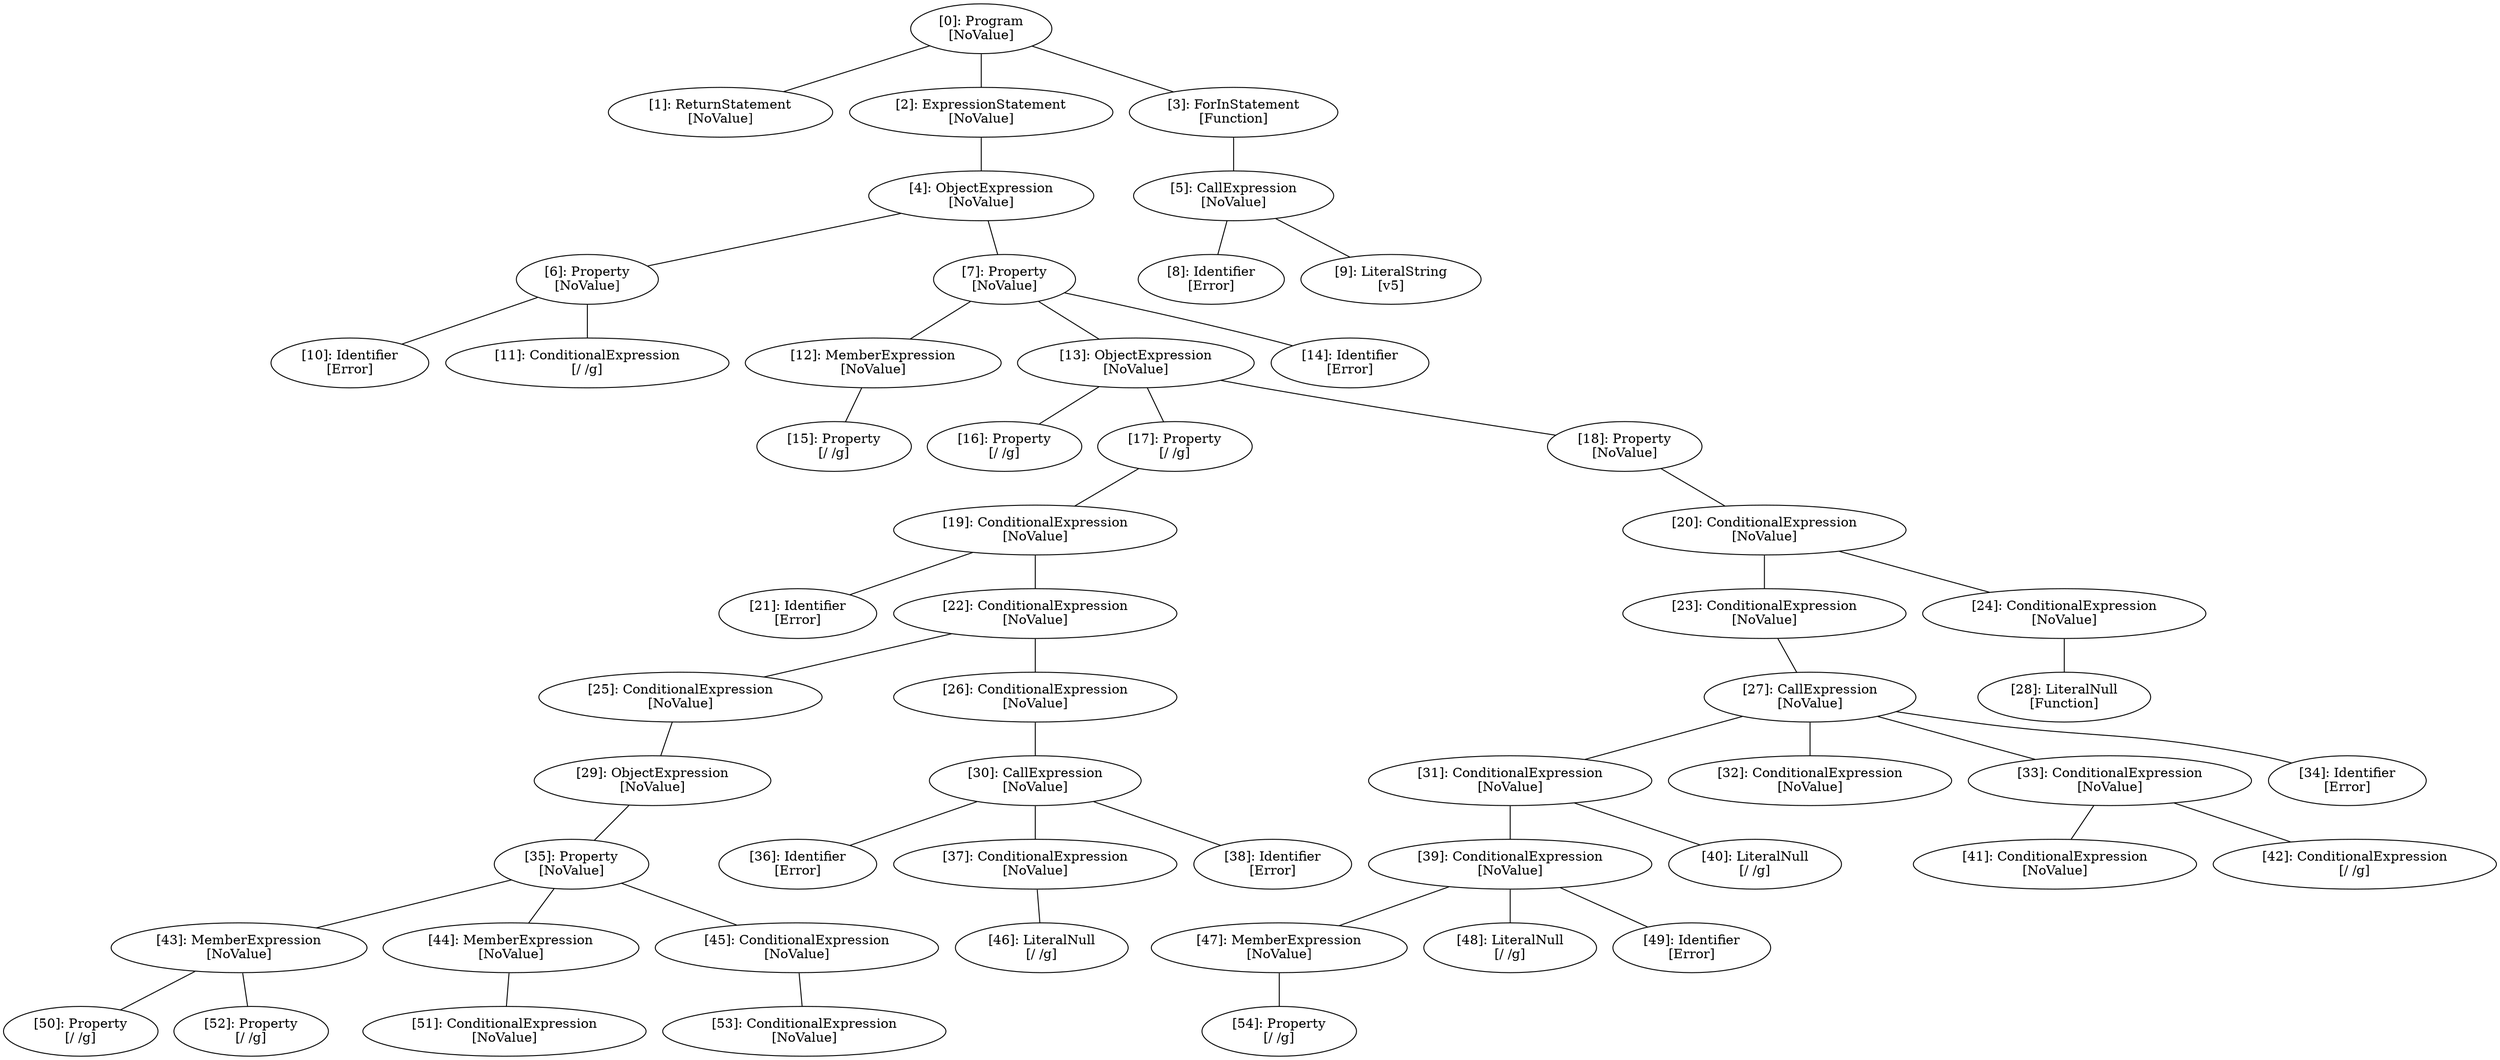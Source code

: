 // Result
graph {
	0 [label="[0]: Program
[NoValue]"]
	1 [label="[1]: ReturnStatement
[NoValue]"]
	2 [label="[2]: ExpressionStatement
[NoValue]"]
	3 [label="[3]: ForInStatement
[Function]"]
	4 [label="[4]: ObjectExpression
[NoValue]"]
	5 [label="[5]: CallExpression
[NoValue]"]
	6 [label="[6]: Property
[NoValue]"]
	7 [label="[7]: Property
[NoValue]"]
	8 [label="[8]: Identifier
[Error]"]
	9 [label="[9]: LiteralString
[v5]"]
	10 [label="[10]: Identifier
[Error]"]
	11 [label="[11]: ConditionalExpression
[/ /g]"]
	12 [label="[12]: MemberExpression
[NoValue]"]
	13 [label="[13]: ObjectExpression
[NoValue]"]
	14 [label="[14]: Identifier
[Error]"]
	15 [label="[15]: Property
[/ /g]"]
	16 [label="[16]: Property
[/ /g]"]
	17 [label="[17]: Property
[/ /g]"]
	18 [label="[18]: Property
[NoValue]"]
	19 [label="[19]: ConditionalExpression
[NoValue]"]
	20 [label="[20]: ConditionalExpression
[NoValue]"]
	21 [label="[21]: Identifier
[Error]"]
	22 [label="[22]: ConditionalExpression
[NoValue]"]
	23 [label="[23]: ConditionalExpression
[NoValue]"]
	24 [label="[24]: ConditionalExpression
[NoValue]"]
	25 [label="[25]: ConditionalExpression
[NoValue]"]
	26 [label="[26]: ConditionalExpression
[NoValue]"]
	27 [label="[27]: CallExpression
[NoValue]"]
	28 [label="[28]: LiteralNull
[Function]"]
	29 [label="[29]: ObjectExpression
[NoValue]"]
	30 [label="[30]: CallExpression
[NoValue]"]
	31 [label="[31]: ConditionalExpression
[NoValue]"]
	32 [label="[32]: ConditionalExpression
[NoValue]"]
	33 [label="[33]: ConditionalExpression
[NoValue]"]
	34 [label="[34]: Identifier
[Error]"]
	35 [label="[35]: Property
[NoValue]"]
	36 [label="[36]: Identifier
[Error]"]
	37 [label="[37]: ConditionalExpression
[NoValue]"]
	38 [label="[38]: Identifier
[Error]"]
	39 [label="[39]: ConditionalExpression
[NoValue]"]
	40 [label="[40]: LiteralNull
[/ /g]"]
	41 [label="[41]: ConditionalExpression
[NoValue]"]
	42 [label="[42]: ConditionalExpression
[/ /g]"]
	43 [label="[43]: MemberExpression
[NoValue]"]
	44 [label="[44]: MemberExpression
[NoValue]"]
	45 [label="[45]: ConditionalExpression
[NoValue]"]
	46 [label="[46]: LiteralNull
[/ /g]"]
	47 [label="[47]: MemberExpression
[NoValue]"]
	48 [label="[48]: LiteralNull
[/ /g]"]
	49 [label="[49]: Identifier
[Error]"]
	50 [label="[50]: Property
[/ /g]"]
	51 [label="[51]: ConditionalExpression
[NoValue]"]
	52 [label="[52]: Property
[/ /g]"]
	53 [label="[53]: ConditionalExpression
[NoValue]"]
	54 [label="[54]: Property
[/ /g]"]
	0 -- 1
	0 -- 2
	0 -- 3
	2 -- 4
	3 -- 5
	4 -- 6
	4 -- 7
	5 -- 8
	5 -- 9
	6 -- 10
	6 -- 11
	7 -- 12
	7 -- 13
	7 -- 14
	12 -- 15
	13 -- 16
	13 -- 17
	13 -- 18
	17 -- 19
	18 -- 20
	19 -- 21
	19 -- 22
	20 -- 23
	20 -- 24
	22 -- 25
	22 -- 26
	23 -- 27
	24 -- 28
	25 -- 29
	26 -- 30
	27 -- 31
	27 -- 32
	27 -- 33
	27 -- 34
	29 -- 35
	30 -- 36
	30 -- 37
	30 -- 38
	31 -- 39
	31 -- 40
	33 -- 41
	33 -- 42
	35 -- 43
	35 -- 44
	35 -- 45
	37 -- 46
	39 -- 47
	39 -- 48
	39 -- 49
	43 -- 50
	43 -- 52
	44 -- 51
	45 -- 53
	47 -- 54
}
